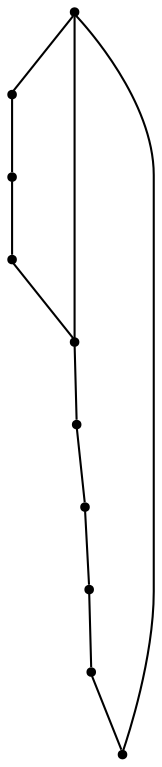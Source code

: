 graph {
  node [shape=point,comment="{\"directed\":false,\"doi\":\"10.1007/3-540-36151-0_24\",\"figure\":\"10 (4)\"}"]

  v0 [pos="1368.8208262125652,576.0025533040364"]
  v1 [pos="1309.1197649637859,578.5723638534545"]
  v2 [pos="1268.8281695048015,597.2578159968057"]
  v3 [pos="1221.5280850728354,578.5723638534545"]
  v4 [pos="1167.8052584330244,576.2367995580037"]
  v5 [pos="1366.3458506266277,531.8576367696126"]
  v6 [pos="1365.9959157307944,487.4774169921874"]
  v7 [pos="1284.009329477946,487.4774169921873"]
  v8 [pos="1241.9666290283203,487.4774169921874"]
  v9 [pos="1166.0541534423828,486.3098335266112"]

  v0 -- v1 [id="-1",pos="1368.8208262125652,576.0025533040364 1366.3458506266277,578.3400726318358 1344.8500315348308,578.885892232259 1318.4583028157554,579.2983881632485 1315.602756666803,579.3428691177621 1312.728251780872,579.9590808576395 1309.1197649637859,578.5723638534545"]
  v0 -- v4 [id="-2",pos="1368.8208262125652,576.0025533040364 1366.3458506266277,568.0607668558755 1366.3458506266277,647.4774233500161 1366.3458506266277,666.1649258931477 1366.3458506266277,684.8482640584309 1402.5499979654949,704.7024281819661 1375.6875356038413,723.3899307250975 1348.8291422526042,742.0732371012368 1171.3083902994792,747.9149373372395 1149.120839436849,722.2232691446939 1130.7833353678386,700.9899330139159 1166.6375478108725,690.6899325052896 1166.6375478108725,648.6440849304198 1166.6375478108725,606.6024335225422 1167.8042093912761,576.2357584635415 1167.8052584330244,576.2367995580037"]
  v1 -- v2 [id="-3",pos="1309.1197649637859,578.5723638534545 1296.7749157975145,585.3736239050697 1283.4659797172258,597.2567431131997 1268.8281695048015,597.2578159968057"]
  v2 -- v3 [id="-4",pos="1268.8281695048015,597.2578159968057 1253.8458506266277,597.2567431131997 1233.17502339681,579.1859181722004 1221.5280850728354,578.5723638534545"]
  v3 -- v4 [id="-5",pos="1221.5280850728354,578.5723638534545 1189.3957773844402,577.50675201416 1167.8042093912761,576.235917409261 1167.8052584330244,576.2367995580037"]
  v5 -- v0 [id="-8",pos="1366.3458506266277,531.8576367696126 1368.8208262125652,576.0025533040364 1368.8208262125652,576.0025533040364 1368.8208262125652,576.0025533040364"]
  v6 -- v5 [id="-9",pos="1365.9959157307944,487.4774169921874 1366.3458506266277,531.8576367696126 1366.3458506266277,531.8576367696126 1366.3458506266277,531.8576367696126"]
  v9 -- v8 [id="-28",pos="1166.0541534423828,486.3098335266112 1241.9666290283203,487.4774169921874 1241.9666290283203,487.4774169921874 1241.9666290283203,487.4774169921874"]
  v8 -- v7 [id="-29",pos="1241.9666290283203,487.4774169921874 1284.009329477946,487.4774169921873 1284.009329477946,487.4774169921873 1284.009329477946,487.4774169921873"]
  v7 -- v6 [id="-30",pos="1284.009329477946,487.4774169921873 1365.9959157307944,487.4774169921874 1365.9959157307944,487.4774169921874 1365.9959157307944,487.4774169921874"]
  v4 -- v9 [id="-31",pos="1167.8052584330244,576.2367995580037 1166.0541534423828,486.3098335266112 1166.0541534423828,486.3098335266112 1166.0541534423828,486.3098335266112"]
}